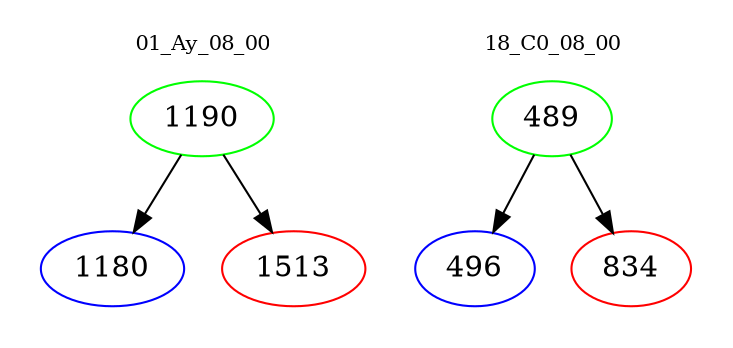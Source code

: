 digraph{
subgraph cluster_0 {
color = white
label = "01_Ay_08_00";
fontsize=10;
T0_1190 [label="1190", color="green"]
T0_1190 -> T0_1180 [color="black"]
T0_1180 [label="1180", color="blue"]
T0_1190 -> T0_1513 [color="black"]
T0_1513 [label="1513", color="red"]
}
subgraph cluster_1 {
color = white
label = "18_C0_08_00";
fontsize=10;
T1_489 [label="489", color="green"]
T1_489 -> T1_496 [color="black"]
T1_496 [label="496", color="blue"]
T1_489 -> T1_834 [color="black"]
T1_834 [label="834", color="red"]
}
}
